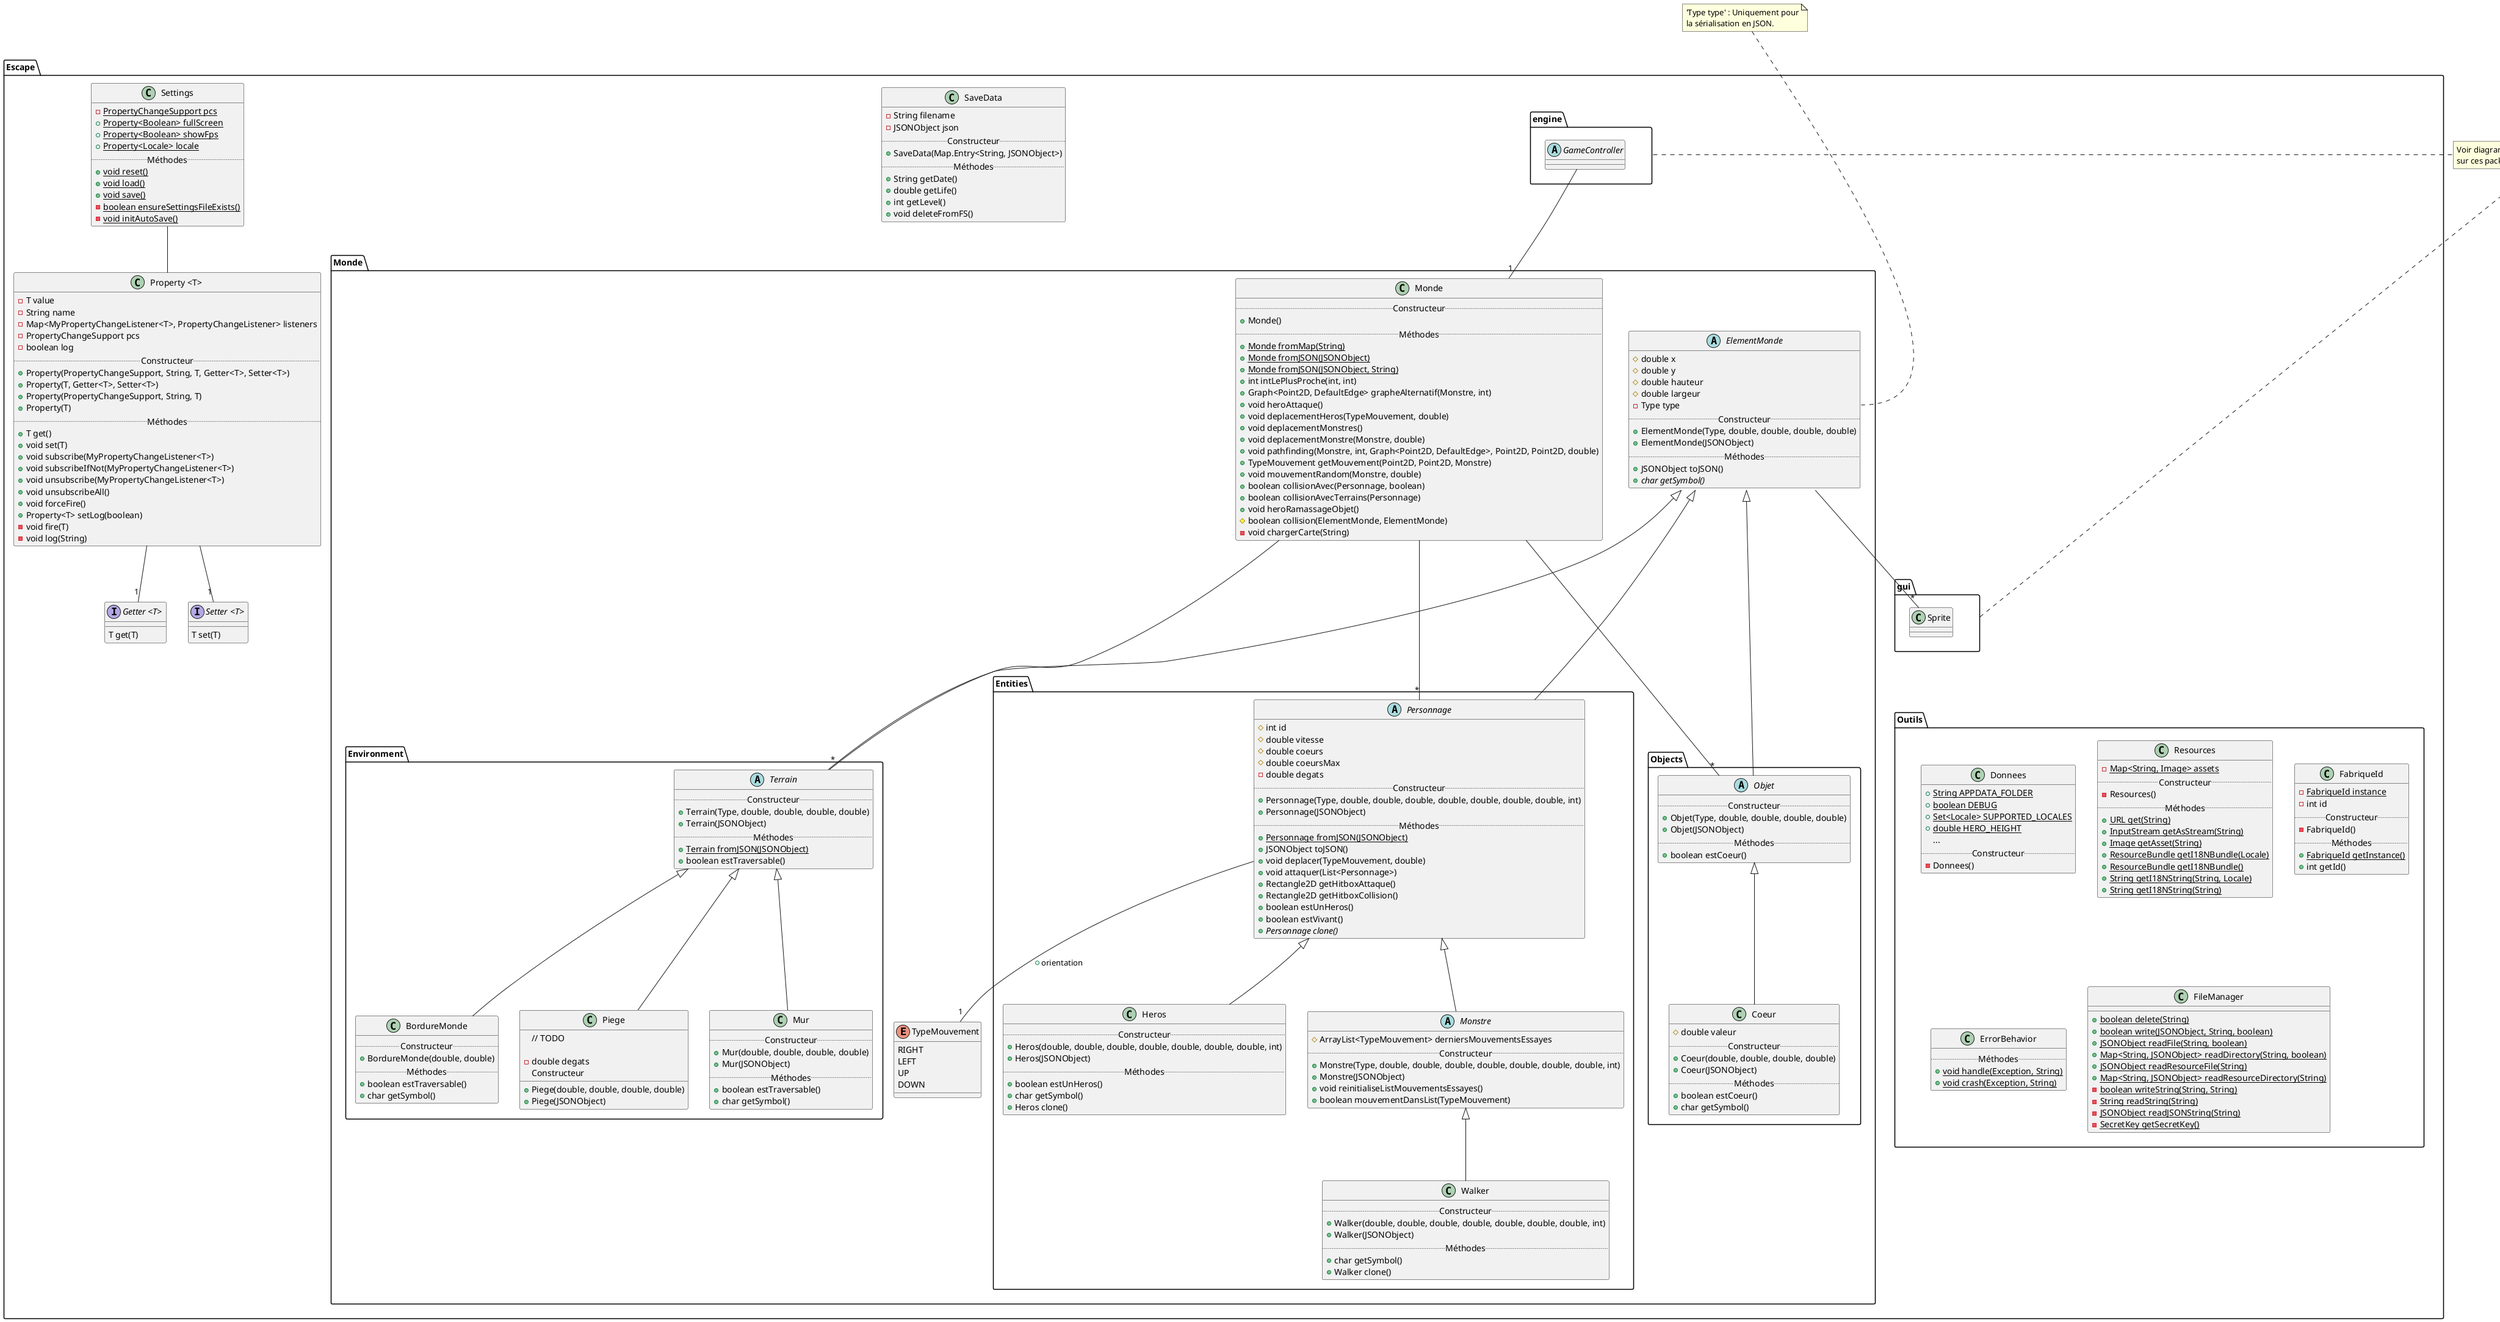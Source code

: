 @startuml
package Escape {
    package Monde {
        enum TypeMouvement{
            RIGHT
            LEFT
            UP
            DOWN
        }

        abstract class ElementMonde {
            # double x
            # double y
            # double hauteur
            # double largeur
            - Type type
            ..Constructeur..
            + ElementMonde(Type, double, double, double, double)
            + ElementMonde(JSONObject)
            ..Méthodes..
            + JSONObject toJSON()
            + {abstract} char getSymbol()
        }

        package Environment {
            abstract class Terrain {
                ..Constructeur..
                + Terrain(Type, double, double, double, double)
                + Terrain(JSONObject)
                ..Méthodes..
                + {static} Terrain fromJSON(JSONObject)
                + boolean estTraversable()
            }

            class Mur extends Terrain {
                ..Constructeur..
                + Mur(double, double, double, double)
                + Mur(JSONObject)
                ..Méthodes..
                + boolean estTraversable()
                + char getSymbol()
            }

            class BordureMonde extends Terrain {
                ..Constructeur..
                + BordureMonde(double, double)
                ..Méthodes..
                + boolean estTraversable()
                + char getSymbol()
            }

            class Piege extends Terrain {

                // TODO

                - double degats
                ..Constructeur..
                + Piege(double, double, double, double)
                + Piege(JSONObject)
            }
        }

        package Entities {
            abstract class Personnage {
                # int id
                # double vitesse
                # double coeurs
                # double coeursMax
                - double degats
                ..Constructeur..
                + Personnage(Type, double, double, double, double, double, double, double, int)
                + Personnage(JSONObject)
                ..Méthodes..
                + {static} Personnage fromJSON(JSONObject)
                + JSONObject toJSON()
                + void deplacer(TypeMouvement, double)
                + void attaquer(List<Personnage>)
                + Rectangle2D getHitboxAttaque()
                + Rectangle2D getHitboxCollision()
                + boolean estUnHeros()
                + boolean estVivant()
                + {abstract} Personnage clone()
            }

            class Heros extends Personnage {
                ..Constructeur..
                + Heros(double, double, double, double, double, double, double, int)
                + Heros(JSONObject)
                ..Méthodes..
                + boolean estUnHeros()
                + char getSymbol()
                + Heros clone()
            }

            abstract class Monstre extends Personnage {
                # ArrayList<TypeMouvement> derniersMouvementsEssayes
                ..Constructeur..
                + Monstre(Type, double, double, double, double, double, double, double, int)
                + Monstre(JSONObject)
                + void reinitialiseListMouvementsEssayes()
                + boolean mouvementDansList(TypeMouvement)
            }

            class Walker extends Monstre {
                ..Constructeur..
                + Walker(double, double, double, double, double, double, double, int)
                + Walker(JSONObject)
                ..Méthodes..
                + char getSymbol()
                + Walker clone()
            }
        }
        package Objects{
            abstract class Objet{
                ..Constructeur..
                + Objet(Type, double, double, double, double)
                + Objet(JSONObject)
                ..Méthodes..
                + boolean estCoeur()
            }

            class Coeur extends Objet{
                # double valeur
                ..Constructeur..
                + Coeur(double, double, double, double)
                + Coeur(JSONObject)
                ..Méthodes..
                + boolean estCoeur()
                + char getSymbol()
            }
        }

        class Monde {
            ..Constructeur..
            + Monde()
            ..Méthodes..
            + {static} Monde fromMap(String)
            + {static} Monde fromJSON(JSONObject)
            + {static} Monde fromJSON(JSONObject, String)
            + int intLePlusProche(int, int)
            + Graph<Point2D, DefaultEdge> grapheAlternatif(Monstre, int)
            + void heroAttaque()
            + void deplacementHeros(TypeMouvement, double)
            + void deplacementMonstres()
            + void deplacementMonstre(Monstre, double)
            + void pathfinding(Monstre, int, Graph<Point2D, DefaultEdge>, Point2D, Point2D, double)
            + TypeMouvement getMouvement(Point2D, Point2D, Monstre)
            + void mouvementRandom(Monstre, double)
            + boolean collisionAvec(Personnage, boolean)
            + boolean collisionAvecTerrains(Personnage)
            + void heroRamassageObjet()
            # boolean collision(ElementMonde, ElementMonde)
            - void chargerCarte(String)
        }
    }

    package Outils {
        class Donnees {
            + {static} String APPDATA_FOLDER
            + {static} boolean DEBUG
            + {static} Set<Locale> SUPPORTED_LOCALES
            + {static} double HERO_HEIGHT
            ...
            ..Constructeur..
            - Donnees()
        }

        class Resources {
            - {static} Map<String, Image> assets
            ..Constructeur..
            - Resources()
            ..Méthodes..
            + {static} URL get(String)
            + {static} InputStream getAsStream(String)
            + {static} Image getAsset(String)
            + {static} ResourceBundle getI18NBundle(Locale)
            + {static} ResourceBundle getI18NBundle()
            + {static} String getI18NString(String, Locale)
            + {static} String getI18NString(String)
        }

        class FabriqueId {
            - {static} FabriqueId instance
            - int id
            ..Constructeur..
            - FabriqueId()
            ..Méthodes..
            + {static} FabriqueId getInstance()
            + int getId()
        }

        class ErrorBehavior {
            ..Méthodes..
            + {static} void handle(Exception, String)
            + {static} void crash(Exception, String)
        }

        class FileManager {
            + {static} boolean delete(String)
            + {static} boolean write(JSONObject, String, boolean)
            + {static} JSONObject readFile(String, boolean)
            + {static} Map<String, JSONObject> readDirectory(String, boolean)
            + {static} JSONObject readResourceFile(String)
            + {static} Map<String, JSONObject> readResourceDirectory(String)
            - {static} boolean writeString(String, String)
            - {static} String readString(String)
            - {static} JSONObject readJSONString(String)
            - {static} SecretKey getSecretKey()
        }
    }

    package gui {
        class Sprite
    }

    package engine {
        abstract class GameController
    }

    class SaveData {
        - String filename
        - JSONObject json
        ..Constructeur..
        + SaveData(Map.Entry<String, JSONObject>)
        ..Méthodes..
        + String getDate()
        + double getLife()
        + int getLevel()
        + void deleteFromFS()
    }

    class Settings {
        - {static} PropertyChangeSupport pcs
        + {static} Property<Boolean> fullScreen
        + {static} Property<Boolean> showFps
        + {static} Property<Locale> locale
        ..Méthodes..
        + {static} void reset()
        + {static} void load()
        + {static} void save()
        - {static} boolean ensureSettingsFileExists()
        - {static} void initAutoSave()
    }

    class "Property <T> " as Property {
        - T value
        - String name
        - Map<MyPropertyChangeListener<T>, PropertyChangeListener> listeners
        - PropertyChangeSupport pcs
        - boolean log
        ..Constructeur..
        + Property(PropertyChangeSupport, String, T, Getter<T>, Setter<T>)
        + Property(T, Getter<T>, Setter<T>)
        + Property(PropertyChangeSupport, String, T)
        + Property(T)
        ..Méthodes..
        + T get()
        + void set(T)
        + void subscribe(MyPropertyChangeListener<T>)
        + void subscribeIfNot(MyPropertyChangeListener<T>)
        + void unsubscribe(MyPropertyChangeListener<T>)
        + void unsubscribeAll()
        + void forceFire()
        + Property<T> setLog(boolean)
        - void fire(T)
        - void log(String)
    }

    interface "Getter <T> " as Getter {
        T get(T)
    }

    interface "Setter <T> " as Setter {
        T set(T)
    }
}


' notes
note "Voir diagramme <i>class-gui</i> pour en savoir plus\nsur ces packages et les classes qu'ils contiennent." as N_gui
N_gui .left. engine
N_gui .. gui

note "'Type type' : Uniquement pour\nla sérialisation en JSON." as N_json
N_json ... ElementMonde::Type


' force layout
Outils -[hidden]up- gui
N_json .[hidden].. ElementMonde::Type


' elements monde
ElementMonde --"*" Escape.gui.Sprite
Personnage --"1" TypeMouvement : + orientation

Personnage -up--|> ElementMonde
Terrain -up--|> ElementMonde
Objet -up--|> ElementMonde
Escape.Monde.Monde --- "*" Personnage
Escape.Monde.Monde --- "*" Terrain
Escape.Monde.Monde --- "*" Objet


' settings
Settings -- Property
Property --"1" Getter
Property --"1" Setter


GameController -- "1" Escape.Monde.Monde

@enduml
